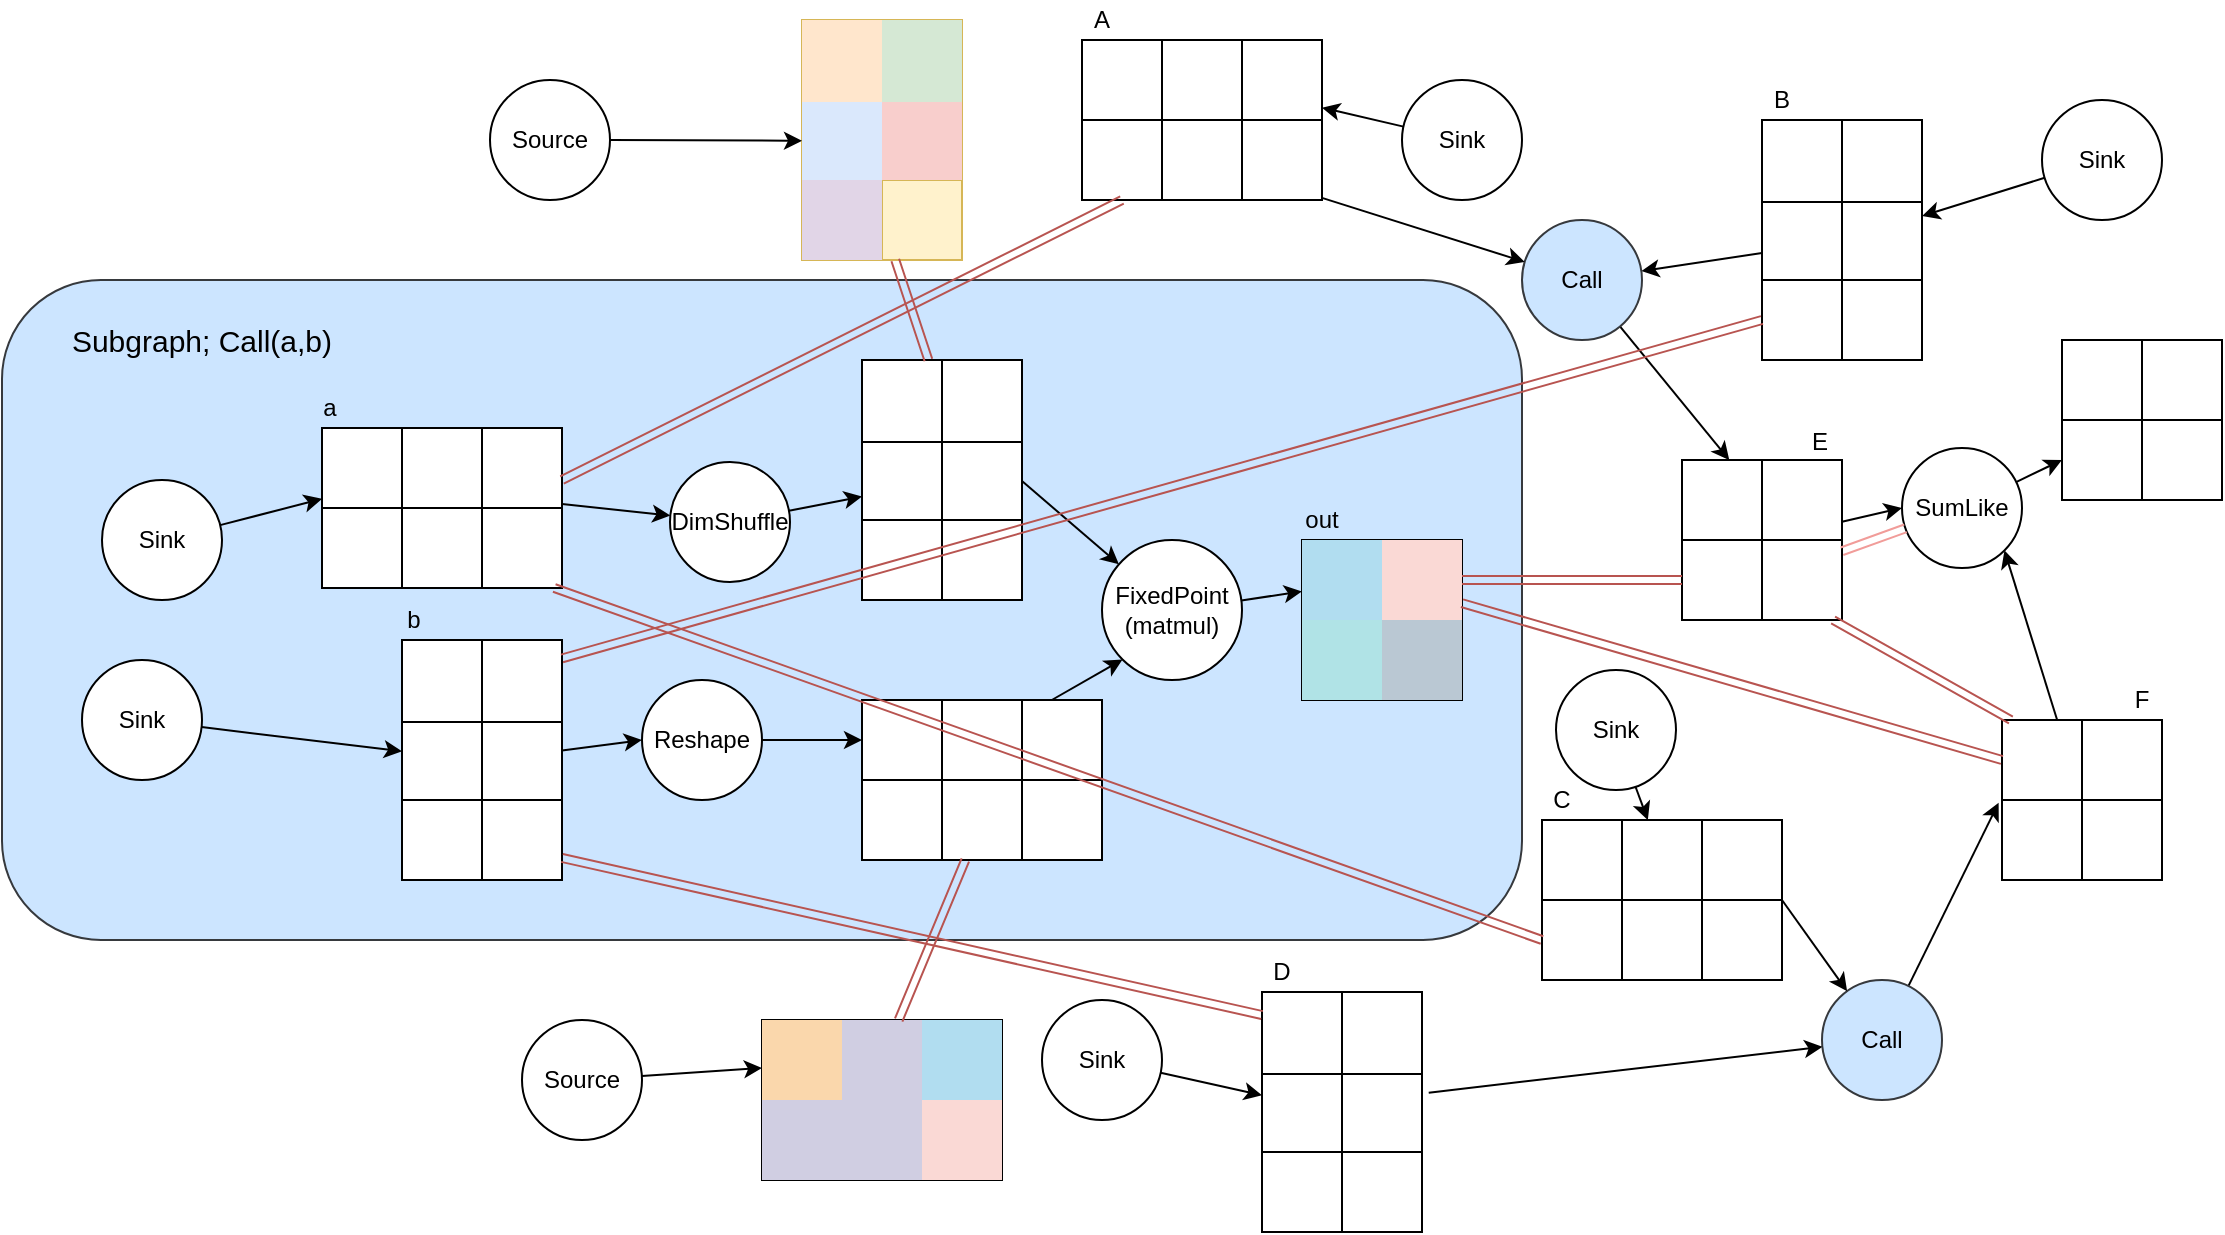 <mxfile version="14.4.2" type="device"><diagram id="dzN43u1hBWLjYu7egHcY" name="Page-1"><mxGraphModel dx="1426" dy="2090" grid="1" gridSize="10" guides="1" tooltips="1" connect="1" arrows="1" fold="1" page="1" pageScale="1" pageWidth="827" pageHeight="1169" math="0" shadow="0"><root><mxCell id="0"/><mxCell id="1" parent="0"/><mxCell id="1M61TeJBCYLidvmGUJ4d-82" value="" style="rounded=1;whiteSpace=wrap;html=1;fillColor=#cce5ff;strokeColor=#36393d;" parent="1" vertex="1"><mxGeometry x="50" y="50" width="760" height="330" as="geometry"/></mxCell><mxCell id="1M61TeJBCYLidvmGUJ4d-6" style="rounded=0;orthogonalLoop=1;jettySize=auto;html=1;" parent="1" source="1M61TeJBCYLidvmGUJ4d-5" target="1M61TeJBCYLidvmGUJ4d-15" edge="1"><mxGeometry relative="1" as="geometry"><mxPoint x="170" y="200" as="targetPoint"/></mxGeometry></mxCell><mxCell id="1M61TeJBCYLidvmGUJ4d-5" value="Sink" style="ellipse;whiteSpace=wrap;html=1;aspect=fixed;" parent="1" vertex="1"><mxGeometry x="100" y="150" width="60" height="60" as="geometry"/></mxCell><mxCell id="1M61TeJBCYLidvmGUJ4d-14" value="" style="shape=table;html=1;whiteSpace=wrap;startSize=0;container=1;collapsible=0;childLayout=tableLayout;" parent="1" vertex="1"><mxGeometry x="210" y="124" width="120" height="80" as="geometry"/></mxCell><mxCell id="1M61TeJBCYLidvmGUJ4d-15" value="" style="shape=partialRectangle;html=1;whiteSpace=wrap;collapsible=0;dropTarget=0;pointerEvents=0;fillColor=none;top=0;left=0;bottom=0;right=0;points=[[0,0.5],[1,0.5]];portConstraint=eastwest;" parent="1M61TeJBCYLidvmGUJ4d-14" vertex="1"><mxGeometry width="120" height="40" as="geometry"/></mxCell><mxCell id="1M61TeJBCYLidvmGUJ4d-16" value="" style="shape=partialRectangle;html=1;whiteSpace=wrap;connectable=0;overflow=hidden;fillColor=none;top=0;left=0;bottom=0;right=0;" parent="1M61TeJBCYLidvmGUJ4d-15" vertex="1"><mxGeometry width="40" height="40" as="geometry"/></mxCell><mxCell id="1M61TeJBCYLidvmGUJ4d-17" value="" style="shape=partialRectangle;html=1;whiteSpace=wrap;connectable=0;overflow=hidden;fillColor=none;top=0;left=0;bottom=0;right=0;" parent="1M61TeJBCYLidvmGUJ4d-15" vertex="1"><mxGeometry x="40" width="40" height="40" as="geometry"/></mxCell><mxCell id="1M61TeJBCYLidvmGUJ4d-18" value="" style="shape=partialRectangle;html=1;whiteSpace=wrap;connectable=0;overflow=hidden;fillColor=none;top=0;left=0;bottom=0;right=0;" parent="1M61TeJBCYLidvmGUJ4d-15" vertex="1"><mxGeometry x="80" width="40" height="40" as="geometry"/></mxCell><mxCell id="1M61TeJBCYLidvmGUJ4d-19" value="" style="shape=partialRectangle;html=1;whiteSpace=wrap;collapsible=0;dropTarget=0;pointerEvents=0;fillColor=none;top=0;left=0;bottom=0;right=0;points=[[0,0.5],[1,0.5]];portConstraint=eastwest;" parent="1M61TeJBCYLidvmGUJ4d-14" vertex="1"><mxGeometry y="40" width="120" height="40" as="geometry"/></mxCell><mxCell id="1M61TeJBCYLidvmGUJ4d-20" value="" style="shape=partialRectangle;html=1;whiteSpace=wrap;connectable=0;overflow=hidden;fillColor=none;top=0;left=0;bottom=0;right=0;" parent="1M61TeJBCYLidvmGUJ4d-19" vertex="1"><mxGeometry width="40" height="40" as="geometry"/></mxCell><mxCell id="1M61TeJBCYLidvmGUJ4d-21" value="" style="shape=partialRectangle;html=1;whiteSpace=wrap;connectable=0;overflow=hidden;fillColor=none;top=0;left=0;bottom=0;right=0;" parent="1M61TeJBCYLidvmGUJ4d-19" vertex="1"><mxGeometry x="40" width="40" height="40" as="geometry"/></mxCell><mxCell id="1M61TeJBCYLidvmGUJ4d-22" value="" style="shape=partialRectangle;html=1;whiteSpace=wrap;connectable=0;overflow=hidden;fillColor=none;top=0;left=0;bottom=0;right=0;" parent="1M61TeJBCYLidvmGUJ4d-19" vertex="1"><mxGeometry x="80" width="40" height="40" as="geometry"/></mxCell><mxCell id="1M61TeJBCYLidvmGUJ4d-34" style="edgeStyle=none;rounded=0;orthogonalLoop=1;jettySize=auto;html=1;" parent="1" source="1M61TeJBCYLidvmGUJ4d-23" target="1M61TeJBCYLidvmGUJ4d-28" edge="1"><mxGeometry relative="1" as="geometry"/></mxCell><mxCell id="1M61TeJBCYLidvmGUJ4d-23" value="Sink" style="ellipse;whiteSpace=wrap;html=1;aspect=fixed;" parent="1" vertex="1"><mxGeometry x="90" y="240" width="60" height="60" as="geometry"/></mxCell><mxCell id="1M61TeJBCYLidvmGUJ4d-24" value="" style="shape=table;html=1;whiteSpace=wrap;startSize=0;container=1;collapsible=0;childLayout=tableLayout;" parent="1" vertex="1"><mxGeometry x="250" y="230" width="80" height="120" as="geometry"/></mxCell><mxCell id="1M61TeJBCYLidvmGUJ4d-25" value="" style="shape=partialRectangle;html=1;whiteSpace=wrap;collapsible=0;dropTarget=0;pointerEvents=0;fillColor=none;top=0;left=0;bottom=0;right=0;points=[[0,0.5],[1,0.5]];portConstraint=eastwest;" parent="1M61TeJBCYLidvmGUJ4d-24" vertex="1"><mxGeometry width="80" height="41" as="geometry"/></mxCell><mxCell id="1M61TeJBCYLidvmGUJ4d-26" value="" style="shape=partialRectangle;html=1;whiteSpace=wrap;connectable=0;overflow=hidden;fillColor=none;top=0;left=0;bottom=0;right=0;" parent="1M61TeJBCYLidvmGUJ4d-25" vertex="1"><mxGeometry width="40" height="41" as="geometry"/></mxCell><mxCell id="1M61TeJBCYLidvmGUJ4d-27" value="" style="shape=partialRectangle;html=1;whiteSpace=wrap;connectable=0;overflow=hidden;fillColor=none;top=0;left=0;bottom=0;right=0;" parent="1M61TeJBCYLidvmGUJ4d-25" vertex="1"><mxGeometry x="40" width="40" height="41" as="geometry"/></mxCell><mxCell id="1M61TeJBCYLidvmGUJ4d-28" value="" style="shape=partialRectangle;html=1;whiteSpace=wrap;collapsible=0;dropTarget=0;pointerEvents=0;fillColor=none;top=0;left=0;bottom=0;right=0;points=[[0,0.5],[1,0.5]];portConstraint=eastwest;" parent="1M61TeJBCYLidvmGUJ4d-24" vertex="1"><mxGeometry y="41" width="80" height="39" as="geometry"/></mxCell><mxCell id="1M61TeJBCYLidvmGUJ4d-29" value="" style="shape=partialRectangle;html=1;whiteSpace=wrap;connectable=0;overflow=hidden;fillColor=none;top=0;left=0;bottom=0;right=0;" parent="1M61TeJBCYLidvmGUJ4d-28" vertex="1"><mxGeometry width="40" height="39" as="geometry"/></mxCell><mxCell id="1M61TeJBCYLidvmGUJ4d-30" value="" style="shape=partialRectangle;html=1;whiteSpace=wrap;connectable=0;overflow=hidden;fillColor=none;top=0;left=0;bottom=0;right=0;" parent="1M61TeJBCYLidvmGUJ4d-28" vertex="1"><mxGeometry x="40" width="40" height="39" as="geometry"/></mxCell><mxCell id="1M61TeJBCYLidvmGUJ4d-31" value="" style="shape=partialRectangle;html=1;whiteSpace=wrap;collapsible=0;dropTarget=0;pointerEvents=0;fillColor=none;top=0;left=0;bottom=0;right=0;points=[[0,0.5],[1,0.5]];portConstraint=eastwest;" parent="1M61TeJBCYLidvmGUJ4d-24" vertex="1"><mxGeometry y="80" width="80" height="40" as="geometry"/></mxCell><mxCell id="1M61TeJBCYLidvmGUJ4d-32" value="" style="shape=partialRectangle;html=1;whiteSpace=wrap;connectable=0;overflow=hidden;fillColor=none;top=0;left=0;bottom=0;right=0;" parent="1M61TeJBCYLidvmGUJ4d-31" vertex="1"><mxGeometry width="40" height="40" as="geometry"/></mxCell><mxCell id="1M61TeJBCYLidvmGUJ4d-33" value="" style="shape=partialRectangle;html=1;whiteSpace=wrap;connectable=0;overflow=hidden;fillColor=none;top=0;left=0;bottom=0;right=0;" parent="1M61TeJBCYLidvmGUJ4d-31" vertex="1"><mxGeometry x="40" width="40" height="40" as="geometry"/></mxCell><mxCell id="1M61TeJBCYLidvmGUJ4d-59" style="edgeStyle=none;rounded=0;orthogonalLoop=1;jettySize=auto;html=1;" parent="1" source="1M61TeJBCYLidvmGUJ4d-35" target="1M61TeJBCYLidvmGUJ4d-38" edge="1"><mxGeometry relative="1" as="geometry"/></mxCell><mxCell id="1M61TeJBCYLidvmGUJ4d-35" value="Reshape" style="ellipse;whiteSpace=wrap;html=1;aspect=fixed;" parent="1" vertex="1"><mxGeometry x="370" y="250" width="60" height="60" as="geometry"/></mxCell><mxCell id="1M61TeJBCYLidvmGUJ4d-58" style="edgeStyle=none;rounded=0;orthogonalLoop=1;jettySize=auto;html=1;" parent="1" source="1M61TeJBCYLidvmGUJ4d-36" target="1M61TeJBCYLidvmGUJ4d-50" edge="1"><mxGeometry relative="1" as="geometry"/></mxCell><mxCell id="1M61TeJBCYLidvmGUJ4d-36" value="DimShuffle" style="ellipse;whiteSpace=wrap;html=1;aspect=fixed;" parent="1" vertex="1"><mxGeometry x="384" y="141" width="60" height="60" as="geometry"/></mxCell><mxCell id="1M61TeJBCYLidvmGUJ4d-37" value="" style="shape=table;html=1;whiteSpace=wrap;startSize=0;container=1;collapsible=0;childLayout=tableLayout;" parent="1" vertex="1"><mxGeometry x="480" y="260" width="120" height="80" as="geometry"/></mxCell><mxCell id="1M61TeJBCYLidvmGUJ4d-38" value="" style="shape=partialRectangle;html=1;whiteSpace=wrap;collapsible=0;dropTarget=0;pointerEvents=0;fillColor=none;top=0;left=0;bottom=0;right=0;points=[[0,0.5],[1,0.5]];portConstraint=eastwest;" parent="1M61TeJBCYLidvmGUJ4d-37" vertex="1"><mxGeometry width="120" height="40" as="geometry"/></mxCell><mxCell id="1M61TeJBCYLidvmGUJ4d-39" value="" style="shape=partialRectangle;html=1;whiteSpace=wrap;connectable=0;overflow=hidden;fillColor=none;top=0;left=0;bottom=0;right=0;" parent="1M61TeJBCYLidvmGUJ4d-38" vertex="1"><mxGeometry width="40" height="40" as="geometry"/></mxCell><mxCell id="1M61TeJBCYLidvmGUJ4d-40" value="" style="shape=partialRectangle;html=1;whiteSpace=wrap;connectable=0;overflow=hidden;fillColor=none;top=0;left=0;bottom=0;right=0;" parent="1M61TeJBCYLidvmGUJ4d-38" vertex="1"><mxGeometry x="40" width="40" height="40" as="geometry"/></mxCell><mxCell id="1M61TeJBCYLidvmGUJ4d-41" value="" style="shape=partialRectangle;html=1;whiteSpace=wrap;connectable=0;overflow=hidden;fillColor=none;top=0;left=0;bottom=0;right=0;" parent="1M61TeJBCYLidvmGUJ4d-38" vertex="1"><mxGeometry x="80" width="40" height="40" as="geometry"/></mxCell><mxCell id="1M61TeJBCYLidvmGUJ4d-42" value="" style="shape=partialRectangle;html=1;whiteSpace=wrap;collapsible=0;dropTarget=0;pointerEvents=0;fillColor=none;top=0;left=0;bottom=0;right=0;points=[[0,0.5],[1,0.5]];portConstraint=eastwest;" parent="1M61TeJBCYLidvmGUJ4d-37" vertex="1"><mxGeometry y="40" width="120" height="40" as="geometry"/></mxCell><mxCell id="1M61TeJBCYLidvmGUJ4d-43" value="" style="shape=partialRectangle;html=1;whiteSpace=wrap;connectable=0;overflow=hidden;fillColor=none;top=0;left=0;bottom=0;right=0;" parent="1M61TeJBCYLidvmGUJ4d-42" vertex="1"><mxGeometry width="40" height="40" as="geometry"/></mxCell><mxCell id="1M61TeJBCYLidvmGUJ4d-44" value="" style="shape=partialRectangle;html=1;whiteSpace=wrap;connectable=0;overflow=hidden;fillColor=none;top=0;left=0;bottom=0;right=0;" parent="1M61TeJBCYLidvmGUJ4d-42" vertex="1"><mxGeometry x="40" width="40" height="40" as="geometry"/></mxCell><mxCell id="1M61TeJBCYLidvmGUJ4d-45" value="" style="shape=partialRectangle;html=1;whiteSpace=wrap;connectable=0;overflow=hidden;fillColor=none;top=0;left=0;bottom=0;right=0;" parent="1M61TeJBCYLidvmGUJ4d-42" vertex="1"><mxGeometry x="80" width="40" height="40" as="geometry"/></mxCell><mxCell id="1M61TeJBCYLidvmGUJ4d-56" style="edgeStyle=none;rounded=0;orthogonalLoop=1;jettySize=auto;html=1;exitX=1;exitY=-0.05;exitDx=0;exitDy=0;exitPerimeter=0;" parent="1" source="1M61TeJBCYLidvmGUJ4d-19" target="1M61TeJBCYLidvmGUJ4d-36" edge="1"><mxGeometry relative="1" as="geometry"/></mxCell><mxCell id="1M61TeJBCYLidvmGUJ4d-57" style="edgeStyle=none;rounded=0;orthogonalLoop=1;jettySize=auto;html=1;entryX=0;entryY=0.5;entryDx=0;entryDy=0;" parent="1" source="1M61TeJBCYLidvmGUJ4d-28" target="1M61TeJBCYLidvmGUJ4d-35" edge="1"><mxGeometry relative="1" as="geometry"/></mxCell><mxCell id="1M61TeJBCYLidvmGUJ4d-70" style="edgeStyle=none;rounded=0;orthogonalLoop=1;jettySize=auto;html=1;" parent="1" source="1M61TeJBCYLidvmGUJ4d-60" target="1M61TeJBCYLidvmGUJ4d-64" edge="1"><mxGeometry relative="1" as="geometry"/></mxCell><mxCell id="1M61TeJBCYLidvmGUJ4d-60" value="FixedPoint&lt;br&gt;(matmul)" style="ellipse;whiteSpace=wrap;html=1;aspect=fixed;" parent="1" vertex="1"><mxGeometry x="600" y="180" width="70" height="70" as="geometry"/></mxCell><mxCell id="1M61TeJBCYLidvmGUJ4d-61" style="edgeStyle=none;rounded=0;orthogonalLoop=1;jettySize=auto;html=1;entryX=0;entryY=1;entryDx=0;entryDy=0;" parent="1" source="1M61TeJBCYLidvmGUJ4d-38" target="1M61TeJBCYLidvmGUJ4d-60" edge="1"><mxGeometry relative="1" as="geometry"/></mxCell><mxCell id="1M61TeJBCYLidvmGUJ4d-62" style="edgeStyle=none;rounded=0;orthogonalLoop=1;jettySize=auto;html=1;exitX=1;exitY=0.5;exitDx=0;exitDy=0;" parent="1" source="1M61TeJBCYLidvmGUJ4d-50" target="1M61TeJBCYLidvmGUJ4d-60" edge="1"><mxGeometry relative="1" as="geometry"/></mxCell><mxCell id="1M61TeJBCYLidvmGUJ4d-63" value="" style="shape=table;html=1;whiteSpace=wrap;startSize=0;container=1;collapsible=0;childLayout=tableLayout;" parent="1" vertex="1"><mxGeometry x="700" y="180" width="80" height="80" as="geometry"/></mxCell><mxCell id="1M61TeJBCYLidvmGUJ4d-64" value="" style="shape=partialRectangle;html=1;whiteSpace=wrap;collapsible=0;dropTarget=0;pointerEvents=0;fillColor=none;top=0;left=0;bottom=0;right=0;points=[[0,0.5],[1,0.5]];portConstraint=eastwest;" parent="1M61TeJBCYLidvmGUJ4d-63" vertex="1"><mxGeometry width="80" height="40" as="geometry"/></mxCell><mxCell id="1M61TeJBCYLidvmGUJ4d-65" value="" style="shape=partialRectangle;html=1;whiteSpace=wrap;connectable=0;overflow=hidden;fillColor=#b1ddf0;top=0;left=0;bottom=0;right=0;strokeColor=#10739e;" parent="1M61TeJBCYLidvmGUJ4d-64" vertex="1"><mxGeometry width="40" height="40" as="geometry"/></mxCell><mxCell id="1M61TeJBCYLidvmGUJ4d-66" value="" style="shape=partialRectangle;html=1;whiteSpace=wrap;connectable=0;overflow=hidden;fillColor=#fad9d5;top=0;left=0;bottom=0;right=0;strokeColor=#ae4132;" parent="1M61TeJBCYLidvmGUJ4d-64" vertex="1"><mxGeometry x="40" width="40" height="40" as="geometry"/></mxCell><mxCell id="1M61TeJBCYLidvmGUJ4d-67" value="" style="shape=partialRectangle;html=1;whiteSpace=wrap;collapsible=0;dropTarget=0;pointerEvents=0;fillColor=none;top=0;left=0;bottom=0;right=0;points=[[0,0.5],[1,0.5]];portConstraint=eastwest;" parent="1M61TeJBCYLidvmGUJ4d-63" vertex="1"><mxGeometry y="40" width="80" height="40" as="geometry"/></mxCell><mxCell id="1M61TeJBCYLidvmGUJ4d-68" value="" style="shape=partialRectangle;html=1;whiteSpace=wrap;connectable=0;overflow=hidden;fillColor=#b0e3e6;top=0;left=0;bottom=0;right=0;strokeColor=#0e8088;" parent="1M61TeJBCYLidvmGUJ4d-67" vertex="1"><mxGeometry width="40" height="40" as="geometry"/></mxCell><mxCell id="1M61TeJBCYLidvmGUJ4d-69" value="" style="shape=partialRectangle;html=1;whiteSpace=wrap;connectable=0;overflow=hidden;fillColor=#bac8d3;top=0;left=0;bottom=0;right=0;strokeColor=#23445d;" parent="1M61TeJBCYLidvmGUJ4d-67" vertex="1"><mxGeometry x="40" width="40" height="40" as="geometry"/></mxCell><mxCell id="1M61TeJBCYLidvmGUJ4d-83" value="&lt;font style=&quot;font-size: 15px&quot;&gt;Subgraph; Call(a,b)&lt;/font&gt;" style="text;html=1;strokeColor=none;fillColor=none;align=center;verticalAlign=middle;whiteSpace=wrap;rounded=0;" parent="1" vertex="1"><mxGeometry x="70" y="50" width="160" height="60" as="geometry"/></mxCell><mxCell id="1M61TeJBCYLidvmGUJ4d-85" value="a" style="text;html=1;strokeColor=none;fillColor=none;align=center;verticalAlign=middle;whiteSpace=wrap;rounded=0;" parent="1" vertex="1"><mxGeometry x="194" y="104" width="40" height="20" as="geometry"/></mxCell><mxCell id="1M61TeJBCYLidvmGUJ4d-86" value="b" style="text;html=1;strokeColor=none;fillColor=none;align=center;verticalAlign=middle;whiteSpace=wrap;rounded=0;" parent="1" vertex="1"><mxGeometry x="236" y="210" width="40" height="20" as="geometry"/></mxCell><mxCell id="1M61TeJBCYLidvmGUJ4d-87" value="out" style="text;html=1;strokeColor=none;fillColor=none;align=center;verticalAlign=middle;whiteSpace=wrap;rounded=0;" parent="1" vertex="1"><mxGeometry x="690" y="160" width="40" height="20" as="geometry"/></mxCell><mxCell id="1M61TeJBCYLidvmGUJ4d-113" style="edgeStyle=none;rounded=0;orthogonalLoop=1;jettySize=auto;html=1;" parent="1" source="1M61TeJBCYLidvmGUJ4d-89" target="1M61TeJBCYLidvmGUJ4d-92" edge="1"><mxGeometry relative="1" as="geometry"/></mxCell><mxCell id="1M61TeJBCYLidvmGUJ4d-89" value="Sink" style="ellipse;whiteSpace=wrap;html=1;aspect=fixed;" parent="1" vertex="1"><mxGeometry x="750" y="-50" width="60" height="60" as="geometry"/></mxCell><mxCell id="1M61TeJBCYLidvmGUJ4d-112" style="edgeStyle=none;rounded=0;orthogonalLoop=1;jettySize=auto;html=1;" parent="1" source="1M61TeJBCYLidvmGUJ4d-90" target="1M61TeJBCYLidvmGUJ4d-105" edge="1"><mxGeometry relative="1" as="geometry"/></mxCell><mxCell id="1M61TeJBCYLidvmGUJ4d-90" value="Sink" style="ellipse;whiteSpace=wrap;html=1;aspect=fixed;" parent="1" vertex="1"><mxGeometry x="1070" y="-40" width="60" height="60" as="geometry"/></mxCell><mxCell id="1M61TeJBCYLidvmGUJ4d-91" value="" style="shape=table;html=1;whiteSpace=wrap;startSize=0;container=1;collapsible=0;childLayout=tableLayout;" parent="1" vertex="1"><mxGeometry x="590" y="-70" width="120" height="80" as="geometry"/></mxCell><mxCell id="1M61TeJBCYLidvmGUJ4d-92" value="" style="shape=partialRectangle;html=1;whiteSpace=wrap;collapsible=0;dropTarget=0;pointerEvents=0;fillColor=none;top=0;left=0;bottom=0;right=0;points=[[0,0.5],[1,0.5]];portConstraint=eastwest;" parent="1M61TeJBCYLidvmGUJ4d-91" vertex="1"><mxGeometry width="120" height="40" as="geometry"/></mxCell><mxCell id="1M61TeJBCYLidvmGUJ4d-93" value="" style="shape=partialRectangle;html=1;whiteSpace=wrap;connectable=0;overflow=hidden;fillColor=none;top=0;left=0;bottom=0;right=0;" parent="1M61TeJBCYLidvmGUJ4d-92" vertex="1"><mxGeometry width="40" height="40" as="geometry"/></mxCell><mxCell id="1M61TeJBCYLidvmGUJ4d-94" value="" style="shape=partialRectangle;html=1;whiteSpace=wrap;connectable=0;overflow=hidden;fillColor=none;top=0;left=0;bottom=0;right=0;" parent="1M61TeJBCYLidvmGUJ4d-92" vertex="1"><mxGeometry x="40" width="40" height="40" as="geometry"/></mxCell><mxCell id="1M61TeJBCYLidvmGUJ4d-95" value="" style="shape=partialRectangle;html=1;whiteSpace=wrap;connectable=0;overflow=hidden;fillColor=none;top=0;left=0;bottom=0;right=0;" parent="1M61TeJBCYLidvmGUJ4d-92" vertex="1"><mxGeometry x="80" width="40" height="40" as="geometry"/></mxCell><mxCell id="1M61TeJBCYLidvmGUJ4d-96" value="" style="shape=partialRectangle;html=1;whiteSpace=wrap;collapsible=0;dropTarget=0;pointerEvents=0;fillColor=none;top=0;left=0;bottom=0;right=0;points=[[0,0.5],[1,0.5]];portConstraint=eastwest;" parent="1M61TeJBCYLidvmGUJ4d-91" vertex="1"><mxGeometry y="40" width="120" height="40" as="geometry"/></mxCell><mxCell id="1M61TeJBCYLidvmGUJ4d-97" value="" style="shape=partialRectangle;html=1;whiteSpace=wrap;connectable=0;overflow=hidden;fillColor=none;top=0;left=0;bottom=0;right=0;" parent="1M61TeJBCYLidvmGUJ4d-96" vertex="1"><mxGeometry width="40" height="40" as="geometry"/></mxCell><mxCell id="1M61TeJBCYLidvmGUJ4d-98" value="" style="shape=partialRectangle;html=1;whiteSpace=wrap;connectable=0;overflow=hidden;fillColor=none;top=0;left=0;bottom=0;right=0;" parent="1M61TeJBCYLidvmGUJ4d-96" vertex="1"><mxGeometry x="40" width="40" height="40" as="geometry"/></mxCell><mxCell id="1M61TeJBCYLidvmGUJ4d-99" value="" style="shape=partialRectangle;html=1;whiteSpace=wrap;connectable=0;overflow=hidden;fillColor=none;top=0;left=0;bottom=0;right=0;" parent="1M61TeJBCYLidvmGUJ4d-96" vertex="1"><mxGeometry x="80" width="40" height="40" as="geometry"/></mxCell><mxCell id="1M61TeJBCYLidvmGUJ4d-100" value="" style="shape=partialRectangle;html=1;whiteSpace=wrap;connectable=0;overflow=hidden;fillColor=none;top=0;left=0;bottom=0;right=0;" parent="1" vertex="1"><mxGeometry x="490" y="180" width="40" height="40" as="geometry"/></mxCell><mxCell id="1M61TeJBCYLidvmGUJ4d-101" value="" style="shape=table;html=1;whiteSpace=wrap;startSize=0;container=1;collapsible=0;childLayout=tableLayout;" parent="1" vertex="1"><mxGeometry x="930" y="-30" width="80" height="120" as="geometry"/></mxCell><mxCell id="1M61TeJBCYLidvmGUJ4d-102" value="" style="shape=partialRectangle;html=1;whiteSpace=wrap;collapsible=0;dropTarget=0;pointerEvents=0;fillColor=none;top=0;left=0;bottom=0;right=0;points=[[0,0.5],[1,0.5]];portConstraint=eastwest;" parent="1M61TeJBCYLidvmGUJ4d-101" vertex="1"><mxGeometry width="80" height="41" as="geometry"/></mxCell><mxCell id="1M61TeJBCYLidvmGUJ4d-103" value="" style="shape=partialRectangle;html=1;whiteSpace=wrap;connectable=0;overflow=hidden;fillColor=none;top=0;left=0;bottom=0;right=0;" parent="1M61TeJBCYLidvmGUJ4d-102" vertex="1"><mxGeometry width="40" height="41" as="geometry"/></mxCell><mxCell id="1M61TeJBCYLidvmGUJ4d-104" value="" style="shape=partialRectangle;html=1;whiteSpace=wrap;connectable=0;overflow=hidden;fillColor=none;top=0;left=0;bottom=0;right=0;" parent="1M61TeJBCYLidvmGUJ4d-102" vertex="1"><mxGeometry x="40" width="40" height="41" as="geometry"/></mxCell><mxCell id="1M61TeJBCYLidvmGUJ4d-105" value="" style="shape=partialRectangle;html=1;whiteSpace=wrap;collapsible=0;dropTarget=0;pointerEvents=0;fillColor=none;top=0;left=0;bottom=0;right=0;points=[[0,0.5],[1,0.5]];portConstraint=eastwest;" parent="1M61TeJBCYLidvmGUJ4d-101" vertex="1"><mxGeometry y="41" width="80" height="39" as="geometry"/></mxCell><mxCell id="1M61TeJBCYLidvmGUJ4d-106" value="" style="shape=partialRectangle;html=1;whiteSpace=wrap;connectable=0;overflow=hidden;fillColor=none;top=0;left=0;bottom=0;right=0;" parent="1M61TeJBCYLidvmGUJ4d-105" vertex="1"><mxGeometry width="40" height="39" as="geometry"/></mxCell><mxCell id="1M61TeJBCYLidvmGUJ4d-107" value="" style="shape=partialRectangle;html=1;whiteSpace=wrap;connectable=0;overflow=hidden;fillColor=none;top=0;left=0;bottom=0;right=0;" parent="1M61TeJBCYLidvmGUJ4d-105" vertex="1"><mxGeometry x="40" width="40" height="39" as="geometry"/></mxCell><mxCell id="1M61TeJBCYLidvmGUJ4d-108" value="" style="shape=partialRectangle;html=1;whiteSpace=wrap;collapsible=0;dropTarget=0;pointerEvents=0;fillColor=none;top=0;left=0;bottom=0;right=0;points=[[0,0.5],[1,0.5]];portConstraint=eastwest;" parent="1M61TeJBCYLidvmGUJ4d-101" vertex="1"><mxGeometry y="80" width="80" height="40" as="geometry"/></mxCell><mxCell id="1M61TeJBCYLidvmGUJ4d-109" value="" style="shape=partialRectangle;html=1;whiteSpace=wrap;connectable=0;overflow=hidden;fillColor=none;top=0;left=0;bottom=0;right=0;" parent="1M61TeJBCYLidvmGUJ4d-108" vertex="1"><mxGeometry width="40" height="40" as="geometry"/></mxCell><mxCell id="1M61TeJBCYLidvmGUJ4d-110" value="" style="shape=partialRectangle;html=1;whiteSpace=wrap;connectable=0;overflow=hidden;fillColor=none;top=0;left=0;bottom=0;right=0;" parent="1M61TeJBCYLidvmGUJ4d-108" vertex="1"><mxGeometry x="40" width="40" height="40" as="geometry"/></mxCell><mxCell id="1M61TeJBCYLidvmGUJ4d-114" style="edgeStyle=none;rounded=0;orthogonalLoop=1;jettySize=auto;html=1;" parent="1" source="1M61TeJBCYLidvmGUJ4d-115" target="1M61TeJBCYLidvmGUJ4d-119" edge="1"><mxGeometry relative="1" as="geometry"/></mxCell><mxCell id="1M61TeJBCYLidvmGUJ4d-115" value="Sink" style="ellipse;whiteSpace=wrap;html=1;aspect=fixed;" parent="1" vertex="1"><mxGeometry x="827" y="245" width="60" height="60" as="geometry"/></mxCell><mxCell id="1M61TeJBCYLidvmGUJ4d-116" style="edgeStyle=none;rounded=0;orthogonalLoop=1;jettySize=auto;html=1;" parent="1" source="1M61TeJBCYLidvmGUJ4d-117" target="1M61TeJBCYLidvmGUJ4d-131" edge="1"><mxGeometry relative="1" as="geometry"/></mxCell><mxCell id="1M61TeJBCYLidvmGUJ4d-117" value="Sink" style="ellipse;whiteSpace=wrap;html=1;aspect=fixed;" parent="1" vertex="1"><mxGeometry x="570" y="410" width="60" height="60" as="geometry"/></mxCell><mxCell id="1M61TeJBCYLidvmGUJ4d-118" value="" style="shape=table;html=1;whiteSpace=wrap;startSize=0;container=1;collapsible=0;childLayout=tableLayout;" parent="1" vertex="1"><mxGeometry x="820" y="320" width="120" height="80" as="geometry"/></mxCell><mxCell id="1M61TeJBCYLidvmGUJ4d-119" value="" style="shape=partialRectangle;html=1;whiteSpace=wrap;collapsible=0;dropTarget=0;pointerEvents=0;fillColor=none;top=0;left=0;bottom=0;right=0;points=[[0,0.5],[1,0.5]];portConstraint=eastwest;" parent="1M61TeJBCYLidvmGUJ4d-118" vertex="1"><mxGeometry width="120" height="40" as="geometry"/></mxCell><mxCell id="1M61TeJBCYLidvmGUJ4d-120" value="" style="shape=partialRectangle;html=1;whiteSpace=wrap;connectable=0;overflow=hidden;fillColor=none;top=0;left=0;bottom=0;right=0;" parent="1M61TeJBCYLidvmGUJ4d-119" vertex="1"><mxGeometry width="40" height="40" as="geometry"/></mxCell><mxCell id="1M61TeJBCYLidvmGUJ4d-121" value="" style="shape=partialRectangle;html=1;whiteSpace=wrap;connectable=0;overflow=hidden;fillColor=none;top=0;left=0;bottom=0;right=0;" parent="1M61TeJBCYLidvmGUJ4d-119" vertex="1"><mxGeometry x="40" width="40" height="40" as="geometry"/></mxCell><mxCell id="1M61TeJBCYLidvmGUJ4d-122" value="" style="shape=partialRectangle;html=1;whiteSpace=wrap;connectable=0;overflow=hidden;fillColor=none;top=0;left=0;bottom=0;right=0;" parent="1M61TeJBCYLidvmGUJ4d-119" vertex="1"><mxGeometry x="80" width="40" height="40" as="geometry"/></mxCell><mxCell id="1M61TeJBCYLidvmGUJ4d-123" value="" style="shape=partialRectangle;html=1;whiteSpace=wrap;collapsible=0;dropTarget=0;pointerEvents=0;fillColor=none;top=0;left=0;bottom=0;right=0;points=[[0,0.5],[1,0.5]];portConstraint=eastwest;" parent="1M61TeJBCYLidvmGUJ4d-118" vertex="1"><mxGeometry y="40" width="120" height="40" as="geometry"/></mxCell><mxCell id="1M61TeJBCYLidvmGUJ4d-124" value="" style="shape=partialRectangle;html=1;whiteSpace=wrap;connectable=0;overflow=hidden;fillColor=none;top=0;left=0;bottom=0;right=0;" parent="1M61TeJBCYLidvmGUJ4d-123" vertex="1"><mxGeometry width="40" height="40" as="geometry"/></mxCell><mxCell id="1M61TeJBCYLidvmGUJ4d-125" value="" style="shape=partialRectangle;html=1;whiteSpace=wrap;connectable=0;overflow=hidden;fillColor=none;top=0;left=0;bottom=0;right=0;" parent="1M61TeJBCYLidvmGUJ4d-123" vertex="1"><mxGeometry x="40" width="40" height="40" as="geometry"/></mxCell><mxCell id="1M61TeJBCYLidvmGUJ4d-126" value="" style="shape=partialRectangle;html=1;whiteSpace=wrap;connectable=0;overflow=hidden;fillColor=none;top=0;left=0;bottom=0;right=0;" parent="1M61TeJBCYLidvmGUJ4d-123" vertex="1"><mxGeometry x="80" width="40" height="40" as="geometry"/></mxCell><mxCell id="1M61TeJBCYLidvmGUJ4d-127" value="" style="shape=table;html=1;whiteSpace=wrap;startSize=0;container=1;collapsible=0;childLayout=tableLayout;" parent="1" vertex="1"><mxGeometry x="680" y="406" width="80" height="120" as="geometry"/></mxCell><mxCell id="1M61TeJBCYLidvmGUJ4d-128" value="" style="shape=partialRectangle;html=1;whiteSpace=wrap;collapsible=0;dropTarget=0;pointerEvents=0;fillColor=none;top=0;left=0;bottom=0;right=0;points=[[0,0.5],[1,0.5]];portConstraint=eastwest;" parent="1M61TeJBCYLidvmGUJ4d-127" vertex="1"><mxGeometry width="80" height="41" as="geometry"/></mxCell><mxCell id="1M61TeJBCYLidvmGUJ4d-129" value="" style="shape=partialRectangle;html=1;whiteSpace=wrap;connectable=0;overflow=hidden;fillColor=none;top=0;left=0;bottom=0;right=0;" parent="1M61TeJBCYLidvmGUJ4d-128" vertex="1"><mxGeometry width="40" height="41" as="geometry"/></mxCell><mxCell id="1M61TeJBCYLidvmGUJ4d-130" value="" style="shape=partialRectangle;html=1;whiteSpace=wrap;connectable=0;overflow=hidden;fillColor=none;top=0;left=0;bottom=0;right=0;" parent="1M61TeJBCYLidvmGUJ4d-128" vertex="1"><mxGeometry x="40" width="40" height="41" as="geometry"/></mxCell><mxCell id="1M61TeJBCYLidvmGUJ4d-131" value="" style="shape=partialRectangle;html=1;whiteSpace=wrap;collapsible=0;dropTarget=0;pointerEvents=0;fillColor=none;top=0;left=0;bottom=0;right=0;points=[[0,0.5],[1,0.5]];portConstraint=eastwest;" parent="1M61TeJBCYLidvmGUJ4d-127" vertex="1"><mxGeometry y="41" width="80" height="39" as="geometry"/></mxCell><mxCell id="1M61TeJBCYLidvmGUJ4d-132" value="" style="shape=partialRectangle;html=1;whiteSpace=wrap;connectable=0;overflow=hidden;fillColor=none;top=0;left=0;bottom=0;right=0;" parent="1M61TeJBCYLidvmGUJ4d-131" vertex="1"><mxGeometry width="40" height="39" as="geometry"/></mxCell><mxCell id="1M61TeJBCYLidvmGUJ4d-133" value="" style="shape=partialRectangle;html=1;whiteSpace=wrap;connectable=0;overflow=hidden;fillColor=none;top=0;left=0;bottom=0;right=0;" parent="1M61TeJBCYLidvmGUJ4d-131" vertex="1"><mxGeometry x="40" width="40" height="39" as="geometry"/></mxCell><mxCell id="1M61TeJBCYLidvmGUJ4d-134" value="" style="shape=partialRectangle;html=1;whiteSpace=wrap;collapsible=0;dropTarget=0;pointerEvents=0;fillColor=none;top=0;left=0;bottom=0;right=0;points=[[0,0.5],[1,0.5]];portConstraint=eastwest;" parent="1M61TeJBCYLidvmGUJ4d-127" vertex="1"><mxGeometry y="80" width="80" height="40" as="geometry"/></mxCell><mxCell id="1M61TeJBCYLidvmGUJ4d-135" value="" style="shape=partialRectangle;html=1;whiteSpace=wrap;connectable=0;overflow=hidden;fillColor=none;top=0;left=0;bottom=0;right=0;" parent="1M61TeJBCYLidvmGUJ4d-134" vertex="1"><mxGeometry width="40" height="40" as="geometry"/></mxCell><mxCell id="1M61TeJBCYLidvmGUJ4d-136" value="" style="shape=partialRectangle;html=1;whiteSpace=wrap;connectable=0;overflow=hidden;fillColor=none;top=0;left=0;bottom=0;right=0;" parent="1M61TeJBCYLidvmGUJ4d-134" vertex="1"><mxGeometry x="40" width="40" height="40" as="geometry"/></mxCell><mxCell id="1M61TeJBCYLidvmGUJ4d-183" style="edgeStyle=none;rounded=0;orthogonalLoop=1;jettySize=auto;html=1;" parent="1" source="1M61TeJBCYLidvmGUJ4d-160" target="1M61TeJBCYLidvmGUJ4d-169" edge="1"><mxGeometry relative="1" as="geometry"/></mxCell><mxCell id="1M61TeJBCYLidvmGUJ4d-160" value="Call" style="ellipse;whiteSpace=wrap;html=1;aspect=fixed;fillColor=#cce5ff;strokeColor=#36393d;" parent="1" vertex="1"><mxGeometry x="810" y="20" width="60" height="60" as="geometry"/></mxCell><mxCell id="1M61TeJBCYLidvmGUJ4d-161" style="edgeStyle=none;rounded=0;orthogonalLoop=1;jettySize=auto;html=1;" parent="1" source="1M61TeJBCYLidvmGUJ4d-105" target="1M61TeJBCYLidvmGUJ4d-160" edge="1"><mxGeometry relative="1" as="geometry"><mxPoint x="833.623" y="-60.117" as="targetPoint"/></mxGeometry></mxCell><mxCell id="1M61TeJBCYLidvmGUJ4d-162" style="edgeStyle=none;rounded=0;orthogonalLoop=1;jettySize=auto;html=1;" parent="1" source="1M61TeJBCYLidvmGUJ4d-96" target="1M61TeJBCYLidvmGUJ4d-160" edge="1"><mxGeometry relative="1" as="geometry"><mxPoint x="836.968" y="-80.841" as="targetPoint"/></mxGeometry></mxCell><mxCell id="1M61TeJBCYLidvmGUJ4d-182" style="edgeStyle=none;rounded=0;orthogonalLoop=1;jettySize=auto;html=1;entryX=-0.021;entryY=0.033;entryDx=0;entryDy=0;entryPerimeter=0;" parent="1" source="1M61TeJBCYLidvmGUJ4d-163" target="1M61TeJBCYLidvmGUJ4d-179" edge="1"><mxGeometry relative="1" as="geometry"/></mxCell><mxCell id="1M61TeJBCYLidvmGUJ4d-163" value="Call" style="ellipse;whiteSpace=wrap;html=1;aspect=fixed;fillColor=#cce5ff;strokeColor=#36393d;" parent="1" vertex="1"><mxGeometry x="960" y="400" width="60" height="60" as="geometry"/></mxCell><mxCell id="1M61TeJBCYLidvmGUJ4d-164" style="edgeStyle=none;rounded=0;orthogonalLoop=1;jettySize=auto;html=1;exitX=1.042;exitY=0.239;exitDx=0;exitDy=0;exitPerimeter=0;" parent="1" source="1M61TeJBCYLidvmGUJ4d-131" target="1M61TeJBCYLidvmGUJ4d-163" edge="1"><mxGeometry relative="1" as="geometry"/></mxCell><mxCell id="1M61TeJBCYLidvmGUJ4d-165" style="edgeStyle=none;rounded=0;orthogonalLoop=1;jettySize=auto;html=1;exitX=1;exitY=0;exitDx=0;exitDy=0;exitPerimeter=0;" parent="1" source="1M61TeJBCYLidvmGUJ4d-123" target="1M61TeJBCYLidvmGUJ4d-163" edge="1"><mxGeometry relative="1" as="geometry"/></mxCell><mxCell id="1M61TeJBCYLidvmGUJ4d-193" style="edgeStyle=none;rounded=0;orthogonalLoop=1;jettySize=auto;html=1;entryX=0;entryY=0.5;entryDx=0;entryDy=0;" parent="1" source="1M61TeJBCYLidvmGUJ4d-166" target="1M61TeJBCYLidvmGUJ4d-190" edge="1"><mxGeometry relative="1" as="geometry"/></mxCell><mxCell id="1M61TeJBCYLidvmGUJ4d-166" value="SumLike" style="ellipse;whiteSpace=wrap;html=1;aspect=fixed;" parent="1" vertex="1"><mxGeometry x="1000" y="134" width="60" height="60" as="geometry"/></mxCell><mxCell id="1M61TeJBCYLidvmGUJ4d-184" style="edgeStyle=none;rounded=0;orthogonalLoop=1;jettySize=auto;html=1;entryX=0;entryY=0.5;entryDx=0;entryDy=0;" parent="1" source="1M61TeJBCYLidvmGUJ4d-168" target="1M61TeJBCYLidvmGUJ4d-166" edge="1"><mxGeometry relative="1" as="geometry"/></mxCell><mxCell id="1M61TeJBCYLidvmGUJ4d-168" value="" style="shape=table;html=1;whiteSpace=wrap;startSize=0;container=1;collapsible=0;childLayout=tableLayout;" parent="1" vertex="1"><mxGeometry x="890" y="140" width="80" height="80" as="geometry"/></mxCell><mxCell id="1M61TeJBCYLidvmGUJ4d-169" value="" style="shape=partialRectangle;html=1;whiteSpace=wrap;collapsible=0;dropTarget=0;pointerEvents=0;fillColor=none;top=0;left=0;bottom=0;right=0;points=[[0,0.5],[1,0.5]];portConstraint=eastwest;" parent="1M61TeJBCYLidvmGUJ4d-168" vertex="1"><mxGeometry width="80" height="40" as="geometry"/></mxCell><mxCell id="1M61TeJBCYLidvmGUJ4d-170" value="" style="shape=partialRectangle;html=1;whiteSpace=wrap;connectable=0;overflow=hidden;fillColor=none;top=0;left=0;bottom=0;right=0;" parent="1M61TeJBCYLidvmGUJ4d-169" vertex="1"><mxGeometry width="40" height="40" as="geometry"/></mxCell><mxCell id="1M61TeJBCYLidvmGUJ4d-171" value="" style="shape=partialRectangle;html=1;whiteSpace=wrap;connectable=0;overflow=hidden;fillColor=none;top=0;left=0;bottom=0;right=0;" parent="1M61TeJBCYLidvmGUJ4d-169" vertex="1"><mxGeometry x="40" width="40" height="40" as="geometry"/></mxCell><mxCell id="1M61TeJBCYLidvmGUJ4d-172" value="" style="shape=partialRectangle;html=1;whiteSpace=wrap;collapsible=0;dropTarget=0;pointerEvents=0;fillColor=none;top=0;left=0;bottom=0;right=0;points=[[0,0.5],[1,0.5]];portConstraint=eastwest;" parent="1M61TeJBCYLidvmGUJ4d-168" vertex="1"><mxGeometry y="40" width="80" height="40" as="geometry"/></mxCell><mxCell id="1M61TeJBCYLidvmGUJ4d-173" value="" style="shape=partialRectangle;html=1;whiteSpace=wrap;connectable=0;overflow=hidden;fillColor=none;top=0;left=0;bottom=0;right=0;" parent="1M61TeJBCYLidvmGUJ4d-172" vertex="1"><mxGeometry width="40" height="40" as="geometry"/></mxCell><mxCell id="1M61TeJBCYLidvmGUJ4d-174" value="" style="shape=partialRectangle;html=1;whiteSpace=wrap;connectable=0;overflow=hidden;fillColor=none;top=0;left=0;bottom=0;right=0;" parent="1M61TeJBCYLidvmGUJ4d-172" vertex="1"><mxGeometry x="40" width="40" height="40" as="geometry"/></mxCell><mxCell id="1M61TeJBCYLidvmGUJ4d-185" style="edgeStyle=none;rounded=0;orthogonalLoop=1;jettySize=auto;html=1;entryX=1;entryY=1;entryDx=0;entryDy=0;" parent="1" source="1M61TeJBCYLidvmGUJ4d-175" target="1M61TeJBCYLidvmGUJ4d-166" edge="1"><mxGeometry relative="1" as="geometry"/></mxCell><mxCell id="1M61TeJBCYLidvmGUJ4d-175" value="" style="shape=table;html=1;whiteSpace=wrap;startSize=0;container=1;collapsible=0;childLayout=tableLayout;" parent="1" vertex="1"><mxGeometry x="1050" y="270" width="80" height="80" as="geometry"/></mxCell><mxCell id="1M61TeJBCYLidvmGUJ4d-176" value="" style="shape=partialRectangle;html=1;whiteSpace=wrap;collapsible=0;dropTarget=0;pointerEvents=0;fillColor=none;top=0;left=0;bottom=0;right=0;points=[[0,0.5],[1,0.5]];portConstraint=eastwest;" parent="1M61TeJBCYLidvmGUJ4d-175" vertex="1"><mxGeometry width="80" height="40" as="geometry"/></mxCell><mxCell id="1M61TeJBCYLidvmGUJ4d-177" value="" style="shape=partialRectangle;html=1;whiteSpace=wrap;connectable=0;overflow=hidden;fillColor=none;top=0;left=0;bottom=0;right=0;" parent="1M61TeJBCYLidvmGUJ4d-176" vertex="1"><mxGeometry width="40" height="40" as="geometry"/></mxCell><mxCell id="1M61TeJBCYLidvmGUJ4d-178" value="" style="shape=partialRectangle;html=1;whiteSpace=wrap;connectable=0;overflow=hidden;fillColor=none;top=0;left=0;bottom=0;right=0;" parent="1M61TeJBCYLidvmGUJ4d-176" vertex="1"><mxGeometry x="40" width="40" height="40" as="geometry"/></mxCell><mxCell id="1M61TeJBCYLidvmGUJ4d-179" value="" style="shape=partialRectangle;html=1;whiteSpace=wrap;collapsible=0;dropTarget=0;pointerEvents=0;fillColor=none;top=0;left=0;bottom=0;right=0;points=[[0,0.5],[1,0.5]];portConstraint=eastwest;" parent="1M61TeJBCYLidvmGUJ4d-175" vertex="1"><mxGeometry y="40" width="80" height="40" as="geometry"/></mxCell><mxCell id="1M61TeJBCYLidvmGUJ4d-180" value="" style="shape=partialRectangle;html=1;whiteSpace=wrap;connectable=0;overflow=hidden;fillColor=none;top=0;left=0;bottom=0;right=0;" parent="1M61TeJBCYLidvmGUJ4d-179" vertex="1"><mxGeometry width="40" height="40" as="geometry"/></mxCell><mxCell id="1M61TeJBCYLidvmGUJ4d-181" value="" style="shape=partialRectangle;html=1;whiteSpace=wrap;connectable=0;overflow=hidden;fillColor=none;top=0;left=0;bottom=0;right=0;" parent="1M61TeJBCYLidvmGUJ4d-179" vertex="1"><mxGeometry x="40" width="40" height="40" as="geometry"/></mxCell><mxCell id="1M61TeJBCYLidvmGUJ4d-186" value="" style="shape=table;html=1;whiteSpace=wrap;startSize=0;container=1;collapsible=0;childLayout=tableLayout;" parent="1" vertex="1"><mxGeometry x="1080" y="80" width="80" height="80" as="geometry"/></mxCell><mxCell id="1M61TeJBCYLidvmGUJ4d-187" value="" style="shape=partialRectangle;html=1;whiteSpace=wrap;collapsible=0;dropTarget=0;pointerEvents=0;fillColor=none;top=0;left=0;bottom=0;right=0;points=[[0,0.5],[1,0.5]];portConstraint=eastwest;" parent="1M61TeJBCYLidvmGUJ4d-186" vertex="1"><mxGeometry width="80" height="40" as="geometry"/></mxCell><mxCell id="1M61TeJBCYLidvmGUJ4d-188" value="" style="shape=partialRectangle;html=1;whiteSpace=wrap;connectable=0;overflow=hidden;fillColor=none;top=0;left=0;bottom=0;right=0;" parent="1M61TeJBCYLidvmGUJ4d-187" vertex="1"><mxGeometry width="40" height="40" as="geometry"/></mxCell><mxCell id="1M61TeJBCYLidvmGUJ4d-189" value="" style="shape=partialRectangle;html=1;whiteSpace=wrap;connectable=0;overflow=hidden;fillColor=none;top=0;left=0;bottom=0;right=0;" parent="1M61TeJBCYLidvmGUJ4d-187" vertex="1"><mxGeometry x="40" width="40" height="40" as="geometry"/></mxCell><mxCell id="1M61TeJBCYLidvmGUJ4d-190" value="" style="shape=partialRectangle;html=1;whiteSpace=wrap;collapsible=0;dropTarget=0;pointerEvents=0;fillColor=none;top=0;left=0;bottom=0;right=0;points=[[0,0.5],[1,0.5]];portConstraint=eastwest;" parent="1M61TeJBCYLidvmGUJ4d-186" vertex="1"><mxGeometry y="40" width="80" height="40" as="geometry"/></mxCell><mxCell id="1M61TeJBCYLidvmGUJ4d-191" value="" style="shape=partialRectangle;html=1;whiteSpace=wrap;connectable=0;overflow=hidden;fillColor=none;top=0;left=0;bottom=0;right=0;" parent="1M61TeJBCYLidvmGUJ4d-190" vertex="1"><mxGeometry width="40" height="40" as="geometry"/></mxCell><mxCell id="1M61TeJBCYLidvmGUJ4d-192" value="" style="shape=partialRectangle;html=1;whiteSpace=wrap;connectable=0;overflow=hidden;fillColor=none;top=0;left=0;bottom=0;right=0;" parent="1M61TeJBCYLidvmGUJ4d-190" vertex="1"><mxGeometry x="40" width="40" height="40" as="geometry"/></mxCell><mxCell id="1M61TeJBCYLidvmGUJ4d-46" value="" style="shape=table;html=1;whiteSpace=wrap;startSize=0;container=1;collapsible=0;childLayout=tableLayout;" parent="1" vertex="1"><mxGeometry x="480" y="90" width="80" height="120" as="geometry"/></mxCell><mxCell id="1M61TeJBCYLidvmGUJ4d-47" value="" style="shape=partialRectangle;html=1;whiteSpace=wrap;collapsible=0;dropTarget=0;pointerEvents=0;fillColor=none;top=0;left=0;bottom=0;right=0;points=[[0,0.5],[1,0.5]];portConstraint=eastwest;" parent="1M61TeJBCYLidvmGUJ4d-46" vertex="1"><mxGeometry width="80" height="41" as="geometry"/></mxCell><mxCell id="1M61TeJBCYLidvmGUJ4d-48" value="" style="shape=partialRectangle;html=1;whiteSpace=wrap;connectable=0;overflow=hidden;fillColor=none;top=0;left=0;bottom=0;right=0;" parent="1M61TeJBCYLidvmGUJ4d-47" vertex="1"><mxGeometry width="40" height="41" as="geometry"/></mxCell><mxCell id="1M61TeJBCYLidvmGUJ4d-49" value="" style="shape=partialRectangle;html=1;whiteSpace=wrap;connectable=0;overflow=hidden;fillColor=none;top=0;left=0;bottom=0;right=0;" parent="1M61TeJBCYLidvmGUJ4d-47" vertex="1"><mxGeometry x="40" width="40" height="41" as="geometry"/></mxCell><mxCell id="1M61TeJBCYLidvmGUJ4d-50" value="" style="shape=partialRectangle;html=1;whiteSpace=wrap;collapsible=0;dropTarget=0;pointerEvents=0;fillColor=none;top=0;left=0;bottom=0;right=0;points=[[0,0.5],[1,0.5]];portConstraint=eastwest;" parent="1M61TeJBCYLidvmGUJ4d-46" vertex="1"><mxGeometry y="41" width="80" height="39" as="geometry"/></mxCell><mxCell id="1M61TeJBCYLidvmGUJ4d-51" value="" style="shape=partialRectangle;html=1;whiteSpace=wrap;connectable=0;overflow=hidden;fillColor=none;top=0;left=0;bottom=0;right=0;" parent="1M61TeJBCYLidvmGUJ4d-50" vertex="1"><mxGeometry width="40" height="39" as="geometry"/></mxCell><mxCell id="1M61TeJBCYLidvmGUJ4d-52" value="" style="shape=partialRectangle;html=1;whiteSpace=wrap;connectable=0;overflow=hidden;fillColor=none;top=0;left=0;bottom=0;right=0;" parent="1M61TeJBCYLidvmGUJ4d-50" vertex="1"><mxGeometry x="40" width="40" height="39" as="geometry"/></mxCell><mxCell id="1M61TeJBCYLidvmGUJ4d-53" value="" style="shape=partialRectangle;html=1;whiteSpace=wrap;collapsible=0;dropTarget=0;pointerEvents=0;fillColor=none;top=0;left=0;bottom=0;right=0;points=[[0,0.5],[1,0.5]];portConstraint=eastwest;" parent="1M61TeJBCYLidvmGUJ4d-46" vertex="1"><mxGeometry y="80" width="80" height="40" as="geometry"/></mxCell><mxCell id="1M61TeJBCYLidvmGUJ4d-54" value="" style="shape=partialRectangle;html=1;whiteSpace=wrap;connectable=0;overflow=hidden;fillColor=none;top=0;left=0;bottom=0;right=0;" parent="1M61TeJBCYLidvmGUJ4d-53" vertex="1"><mxGeometry width="40" height="40" as="geometry"/></mxCell><mxCell id="1M61TeJBCYLidvmGUJ4d-55" value="" style="shape=partialRectangle;html=1;whiteSpace=wrap;connectable=0;overflow=hidden;fillColor=none;top=0;left=0;bottom=0;right=0;" parent="1M61TeJBCYLidvmGUJ4d-53" vertex="1"><mxGeometry x="40" width="40" height="40" as="geometry"/></mxCell><mxCell id="1M61TeJBCYLidvmGUJ4d-202" value="" style="shape=link;html=1;exitX=0;exitY=0.5;exitDx=0;exitDy=0;fillColor=#f8cecc;strokeColor=#b85450;" parent="1" source="1M61TeJBCYLidvmGUJ4d-108" target="1M61TeJBCYLidvmGUJ4d-25" edge="1"><mxGeometry width="100" relative="1" as="geometry"><mxPoint x="660" y="150" as="sourcePoint"/><mxPoint x="760" y="150" as="targetPoint"/></mxGeometry></mxCell><mxCell id="1M61TeJBCYLidvmGUJ4d-203" value="" style="shape=link;html=1;fillColor=#f8cecc;strokeColor=#b85450;" parent="1" source="1M61TeJBCYLidvmGUJ4d-31" target="1M61TeJBCYLidvmGUJ4d-128" edge="1"><mxGeometry width="100" relative="1" as="geometry"><mxPoint x="660" y="150" as="sourcePoint"/><mxPoint x="760" y="150" as="targetPoint"/></mxGeometry></mxCell><mxCell id="1M61TeJBCYLidvmGUJ4d-204" value="" style="shape=link;html=1;exitX=0;exitY=0.5;exitDx=0;exitDy=0;fillColor=#f8cecc;strokeColor=#b85450;" parent="1" source="1M61TeJBCYLidvmGUJ4d-123" target="1M61TeJBCYLidvmGUJ4d-19" edge="1"><mxGeometry width="100" relative="1" as="geometry"><mxPoint x="710" y="30" as="sourcePoint"/><mxPoint x="336.464" y="240" as="targetPoint"/></mxGeometry></mxCell><mxCell id="1M61TeJBCYLidvmGUJ4d-205" value="" style="shape=link;html=1;fillColor=#f8cecc;strokeColor=#b85450;" parent="1" source="1M61TeJBCYLidvmGUJ4d-96" edge="1"><mxGeometry width="100" relative="1" as="geometry"><mxPoint x="830" y="390" as="sourcePoint"/><mxPoint x="330" y="150" as="targetPoint"/></mxGeometry></mxCell><mxCell id="1M61TeJBCYLidvmGUJ4d-206" value="" style="shape=link;html=1;fillColor=#f8cecc;strokeColor=#b85450;entryX=1;entryY=0.5;entryDx=0;entryDy=0;" parent="1" source="1M61TeJBCYLidvmGUJ4d-172" target="1M61TeJBCYLidvmGUJ4d-64" edge="1"><mxGeometry width="100" relative="1" as="geometry"><mxPoint x="840" y="400" as="sourcePoint"/><mxPoint x="346.122" y="224" as="targetPoint"/></mxGeometry></mxCell><mxCell id="1M61TeJBCYLidvmGUJ4d-207" value="" style="shape=link;html=1;fillColor=#f8cecc;strokeColor=#b85450;exitX=0;exitY=0.5;exitDx=0;exitDy=0;" parent="1" source="1M61TeJBCYLidvmGUJ4d-176" target="1M61TeJBCYLidvmGUJ4d-64" edge="1"><mxGeometry width="100" relative="1" as="geometry"><mxPoint x="900" y="210" as="sourcePoint"/><mxPoint x="790" y="210" as="targetPoint"/></mxGeometry></mxCell><mxCell id="1M61TeJBCYLidvmGUJ4d-208" value="" style="shape=link;html=1;fillColor=#f8cecc;strokeColor=#b85450;" parent="1" source="1M61TeJBCYLidvmGUJ4d-172" target="1M61TeJBCYLidvmGUJ4d-176" edge="1"><mxGeometry width="100" relative="1" as="geometry"><mxPoint x="900" y="210" as="sourcePoint"/><mxPoint x="790" y="210" as="targetPoint"/></mxGeometry></mxCell><mxCell id="1M61TeJBCYLidvmGUJ4d-209" value="" style="shape=partialRectangle;html=1;whiteSpace=wrap;connectable=0;overflow=hidden;fillColor=none;top=0;left=0;bottom=0;right=0;" parent="1" vertex="1"><mxGeometry x="490" y="100" width="40" height="41" as="geometry"/></mxCell><mxCell id="1M61TeJBCYLidvmGUJ4d-210" value="" style="shape=table;html=1;whiteSpace=wrap;startSize=0;container=1;collapsible=0;childLayout=tableLayout;fillColor=#fff2cc;strokeColor=#d6b656;" parent="1" vertex="1"><mxGeometry x="450" y="-80" width="80" height="120" as="geometry"/></mxCell><mxCell id="1M61TeJBCYLidvmGUJ4d-211" value="" style="shape=partialRectangle;html=1;whiteSpace=wrap;collapsible=0;dropTarget=0;pointerEvents=0;fillColor=none;top=0;left=0;bottom=0;right=0;points=[[0,0.5],[1,0.5]];portConstraint=eastwest;" parent="1M61TeJBCYLidvmGUJ4d-210" vertex="1"><mxGeometry width="80" height="41" as="geometry"/></mxCell><mxCell id="1M61TeJBCYLidvmGUJ4d-212" value="" style="shape=partialRectangle;html=1;whiteSpace=wrap;connectable=0;overflow=hidden;fillColor=#ffe6cc;top=0;left=0;bottom=0;right=0;strokeColor=#d79b00;" parent="1M61TeJBCYLidvmGUJ4d-211" vertex="1"><mxGeometry width="40" height="41" as="geometry"/></mxCell><mxCell id="1M61TeJBCYLidvmGUJ4d-213" value="" style="shape=partialRectangle;html=1;whiteSpace=wrap;connectable=0;overflow=hidden;fillColor=#d5e8d4;top=0;left=0;bottom=0;right=0;strokeColor=#82b366;" parent="1M61TeJBCYLidvmGUJ4d-211" vertex="1"><mxGeometry x="40" width="40" height="41" as="geometry"/></mxCell><mxCell id="1M61TeJBCYLidvmGUJ4d-214" value="" style="shape=partialRectangle;html=1;whiteSpace=wrap;collapsible=0;dropTarget=0;pointerEvents=0;fillColor=none;top=0;left=0;bottom=0;right=0;points=[[0,0.5],[1,0.5]];portConstraint=eastwest;" parent="1M61TeJBCYLidvmGUJ4d-210" vertex="1"><mxGeometry y="41" width="80" height="39" as="geometry"/></mxCell><mxCell id="1M61TeJBCYLidvmGUJ4d-215" value="" style="shape=partialRectangle;html=1;whiteSpace=wrap;connectable=0;overflow=hidden;fillColor=#dae8fc;top=0;left=0;bottom=0;right=0;strokeColor=#6c8ebf;" parent="1M61TeJBCYLidvmGUJ4d-214" vertex="1"><mxGeometry width="40" height="39" as="geometry"/></mxCell><mxCell id="1M61TeJBCYLidvmGUJ4d-216" value="" style="shape=partialRectangle;html=1;whiteSpace=wrap;connectable=0;overflow=hidden;fillColor=#f8cecc;top=0;left=0;bottom=0;right=0;strokeColor=#b85450;" parent="1M61TeJBCYLidvmGUJ4d-214" vertex="1"><mxGeometry x="40" width="40" height="39" as="geometry"/></mxCell><mxCell id="1M61TeJBCYLidvmGUJ4d-217" value="" style="shape=partialRectangle;html=1;whiteSpace=wrap;collapsible=0;dropTarget=0;pointerEvents=0;fillColor=none;top=0;left=0;bottom=0;right=0;points=[[0,0.5],[1,0.5]];portConstraint=eastwest;" parent="1M61TeJBCYLidvmGUJ4d-210" vertex="1"><mxGeometry y="80" width="80" height="40" as="geometry"/></mxCell><mxCell id="1M61TeJBCYLidvmGUJ4d-218" value="" style="shape=partialRectangle;html=1;whiteSpace=wrap;connectable=0;overflow=hidden;fillColor=#e1d5e7;top=0;left=0;bottom=0;right=0;strokeColor=#9673a6;" parent="1M61TeJBCYLidvmGUJ4d-217" vertex="1"><mxGeometry width="40" height="40" as="geometry"/></mxCell><mxCell id="1M61TeJBCYLidvmGUJ4d-219" value="" style="shape=partialRectangle;html=1;whiteSpace=wrap;connectable=0;overflow=hidden;fillColor=none;top=0;left=0;bottom=0;right=0;" parent="1M61TeJBCYLidvmGUJ4d-217" vertex="1"><mxGeometry x="40" width="40" height="40" as="geometry"/></mxCell><mxCell id="1M61TeJBCYLidvmGUJ4d-220" value="Source" style="ellipse;whiteSpace=wrap;html=1;aspect=fixed;" parent="1" vertex="1"><mxGeometry x="294" y="-50" width="60" height="60" as="geometry"/></mxCell><mxCell id="1M61TeJBCYLidvmGUJ4d-223" value="" style="endArrow=classic;html=1;" parent="1" source="1M61TeJBCYLidvmGUJ4d-220" target="1M61TeJBCYLidvmGUJ4d-214" edge="1"><mxGeometry width="50" height="50" relative="1" as="geometry"><mxPoint x="680" y="180" as="sourcePoint"/><mxPoint x="730" y="130" as="targetPoint"/></mxGeometry></mxCell><mxCell id="1M61TeJBCYLidvmGUJ4d-235" style="rounded=0;orthogonalLoop=1;jettySize=auto;html=1;" parent="1" source="1M61TeJBCYLidvmGUJ4d-224" target="1M61TeJBCYLidvmGUJ4d-226" edge="1"><mxGeometry relative="1" as="geometry"/></mxCell><mxCell id="1M61TeJBCYLidvmGUJ4d-224" value="Source" style="ellipse;whiteSpace=wrap;html=1;aspect=fixed;" parent="1" vertex="1"><mxGeometry x="310" y="420" width="60" height="60" as="geometry"/></mxCell><mxCell id="1M61TeJBCYLidvmGUJ4d-225" value="" style="shape=table;html=1;whiteSpace=wrap;startSize=0;container=1;collapsible=0;childLayout=tableLayout;" parent="1" vertex="1"><mxGeometry x="430" y="420" width="120" height="80" as="geometry"/></mxCell><mxCell id="1M61TeJBCYLidvmGUJ4d-226" value="" style="shape=partialRectangle;html=1;whiteSpace=wrap;collapsible=0;dropTarget=0;pointerEvents=0;fillColor=none;top=0;left=0;bottom=0;right=0;points=[[0,0.5],[1,0.5]];portConstraint=eastwest;" parent="1M61TeJBCYLidvmGUJ4d-225" vertex="1"><mxGeometry width="120" height="40" as="geometry"/></mxCell><mxCell id="1M61TeJBCYLidvmGUJ4d-227" value="" style="shape=partialRectangle;html=1;whiteSpace=wrap;connectable=0;overflow=hidden;fillColor=#fad7ac;top=0;left=0;bottom=0;right=0;strokeColor=#b46504;" parent="1M61TeJBCYLidvmGUJ4d-226" vertex="1"><mxGeometry width="40" height="40" as="geometry"/></mxCell><mxCell id="1M61TeJBCYLidvmGUJ4d-228" value="" style="shape=partialRectangle;html=1;whiteSpace=wrap;connectable=0;overflow=hidden;fillColor=#d0cee2;top=0;left=0;bottom=0;right=0;strokeColor=#56517e;" parent="1M61TeJBCYLidvmGUJ4d-226" vertex="1"><mxGeometry x="40" width="40" height="40" as="geometry"/></mxCell><mxCell id="1M61TeJBCYLidvmGUJ4d-229" value="" style="shape=partialRectangle;html=1;whiteSpace=wrap;connectable=0;overflow=hidden;fillColor=#b1ddf0;top=0;left=0;bottom=0;right=0;strokeColor=#10739e;" parent="1M61TeJBCYLidvmGUJ4d-226" vertex="1"><mxGeometry x="80" width="40" height="40" as="geometry"/></mxCell><mxCell id="1M61TeJBCYLidvmGUJ4d-230" value="" style="shape=partialRectangle;html=1;whiteSpace=wrap;collapsible=0;dropTarget=0;pointerEvents=0;fillColor=none;top=0;left=0;bottom=0;right=0;points=[[0,0.5],[1,0.5]];portConstraint=eastwest;" parent="1M61TeJBCYLidvmGUJ4d-225" vertex="1"><mxGeometry y="40" width="120" height="40" as="geometry"/></mxCell><mxCell id="1M61TeJBCYLidvmGUJ4d-231" value="" style="shape=partialRectangle;html=1;whiteSpace=wrap;connectable=0;overflow=hidden;fillColor=#d0cee2;top=0;left=0;bottom=0;right=0;strokeColor=#56517e;" parent="1M61TeJBCYLidvmGUJ4d-230" vertex="1"><mxGeometry width="40" height="40" as="geometry"/></mxCell><mxCell id="1M61TeJBCYLidvmGUJ4d-232" value="" style="shape=partialRectangle;html=1;whiteSpace=wrap;connectable=0;overflow=hidden;fillColor=#d0cee2;top=0;left=0;bottom=0;right=0;strokeColor=#56517e;" parent="1M61TeJBCYLidvmGUJ4d-230" vertex="1"><mxGeometry x="40" width="40" height="40" as="geometry"/></mxCell><mxCell id="1M61TeJBCYLidvmGUJ4d-233" value="" style="shape=partialRectangle;html=1;whiteSpace=wrap;connectable=0;overflow=hidden;fillColor=#fad9d5;top=0;left=0;bottom=0;right=0;strokeColor=#ae4132;" parent="1M61TeJBCYLidvmGUJ4d-230" vertex="1"><mxGeometry x="80" width="40" height="40" as="geometry"/></mxCell><mxCell id="1M61TeJBCYLidvmGUJ4d-236" value="" style="shape=link;html=1;fillColor=#f8cecc;strokeColor=#b85450;" parent="1" source="1M61TeJBCYLidvmGUJ4d-42" target="1M61TeJBCYLidvmGUJ4d-226" edge="1"><mxGeometry width="100" relative="1" as="geometry"><mxPoint x="340" y="348.419" as="sourcePoint"/><mxPoint x="690" y="422.081" as="targetPoint"/></mxGeometry></mxCell><mxCell id="1M61TeJBCYLidvmGUJ4d-237" value="" style="shape=link;html=1;fillColor=#f8cecc;strokeColor=#b85450;" parent="1" source="1M61TeJBCYLidvmGUJ4d-217" target="1M61TeJBCYLidvmGUJ4d-47" edge="1"><mxGeometry width="100" relative="1" as="geometry"><mxPoint x="541.667" y="350" as="sourcePoint"/><mxPoint x="508.333" y="430" as="targetPoint"/></mxGeometry></mxCell><mxCell id="1M61TeJBCYLidvmGUJ4d-238" value="A" style="text;html=1;strokeColor=none;fillColor=none;align=center;verticalAlign=middle;whiteSpace=wrap;rounded=0;" parent="1" vertex="1"><mxGeometry x="580" y="-90" width="40" height="20" as="geometry"/></mxCell><mxCell id="1M61TeJBCYLidvmGUJ4d-240" value="B" style="text;html=1;strokeColor=none;fillColor=none;align=center;verticalAlign=middle;whiteSpace=wrap;rounded=0;" parent="1" vertex="1"><mxGeometry x="920" y="-50" width="40" height="20" as="geometry"/></mxCell><mxCell id="1M61TeJBCYLidvmGUJ4d-241" value="C" style="text;html=1;strokeColor=none;fillColor=none;align=center;verticalAlign=middle;whiteSpace=wrap;rounded=0;" parent="1" vertex="1"><mxGeometry x="810" y="300" width="40" height="20" as="geometry"/></mxCell><mxCell id="1M61TeJBCYLidvmGUJ4d-242" value="D" style="text;html=1;strokeColor=none;fillColor=none;align=center;verticalAlign=middle;whiteSpace=wrap;rounded=0;" parent="1" vertex="1"><mxGeometry x="670" y="386" width="40" height="20" as="geometry"/></mxCell><mxCell id="o2FhcscdMYcpJETbfeyl-1" value="F" style="text;html=1;strokeColor=none;fillColor=none;align=center;verticalAlign=middle;whiteSpace=wrap;rounded=0;" vertex="1" parent="1"><mxGeometry x="1100" y="250" width="40" height="20" as="geometry"/></mxCell><mxCell id="o2FhcscdMYcpJETbfeyl-2" value="E" style="text;html=1;strokeColor=none;fillColor=none;align=center;verticalAlign=middle;whiteSpace=wrap;rounded=0;" vertex="1" parent="1"><mxGeometry x="939" y="121" width="40" height="20" as="geometry"/></mxCell><mxCell id="o2FhcscdMYcpJETbfeyl-4" value="" style="edgeStyle=none;shape=link;rounded=0;orthogonalLoop=1;jettySize=auto;html=1;strokeColor=#F19C99;" edge="1" parent="1" source="1M61TeJBCYLidvmGUJ4d-172" target="1M61TeJBCYLidvmGUJ4d-166"><mxGeometry relative="1" as="geometry"/></mxCell></root></mxGraphModel></diagram></mxfile>